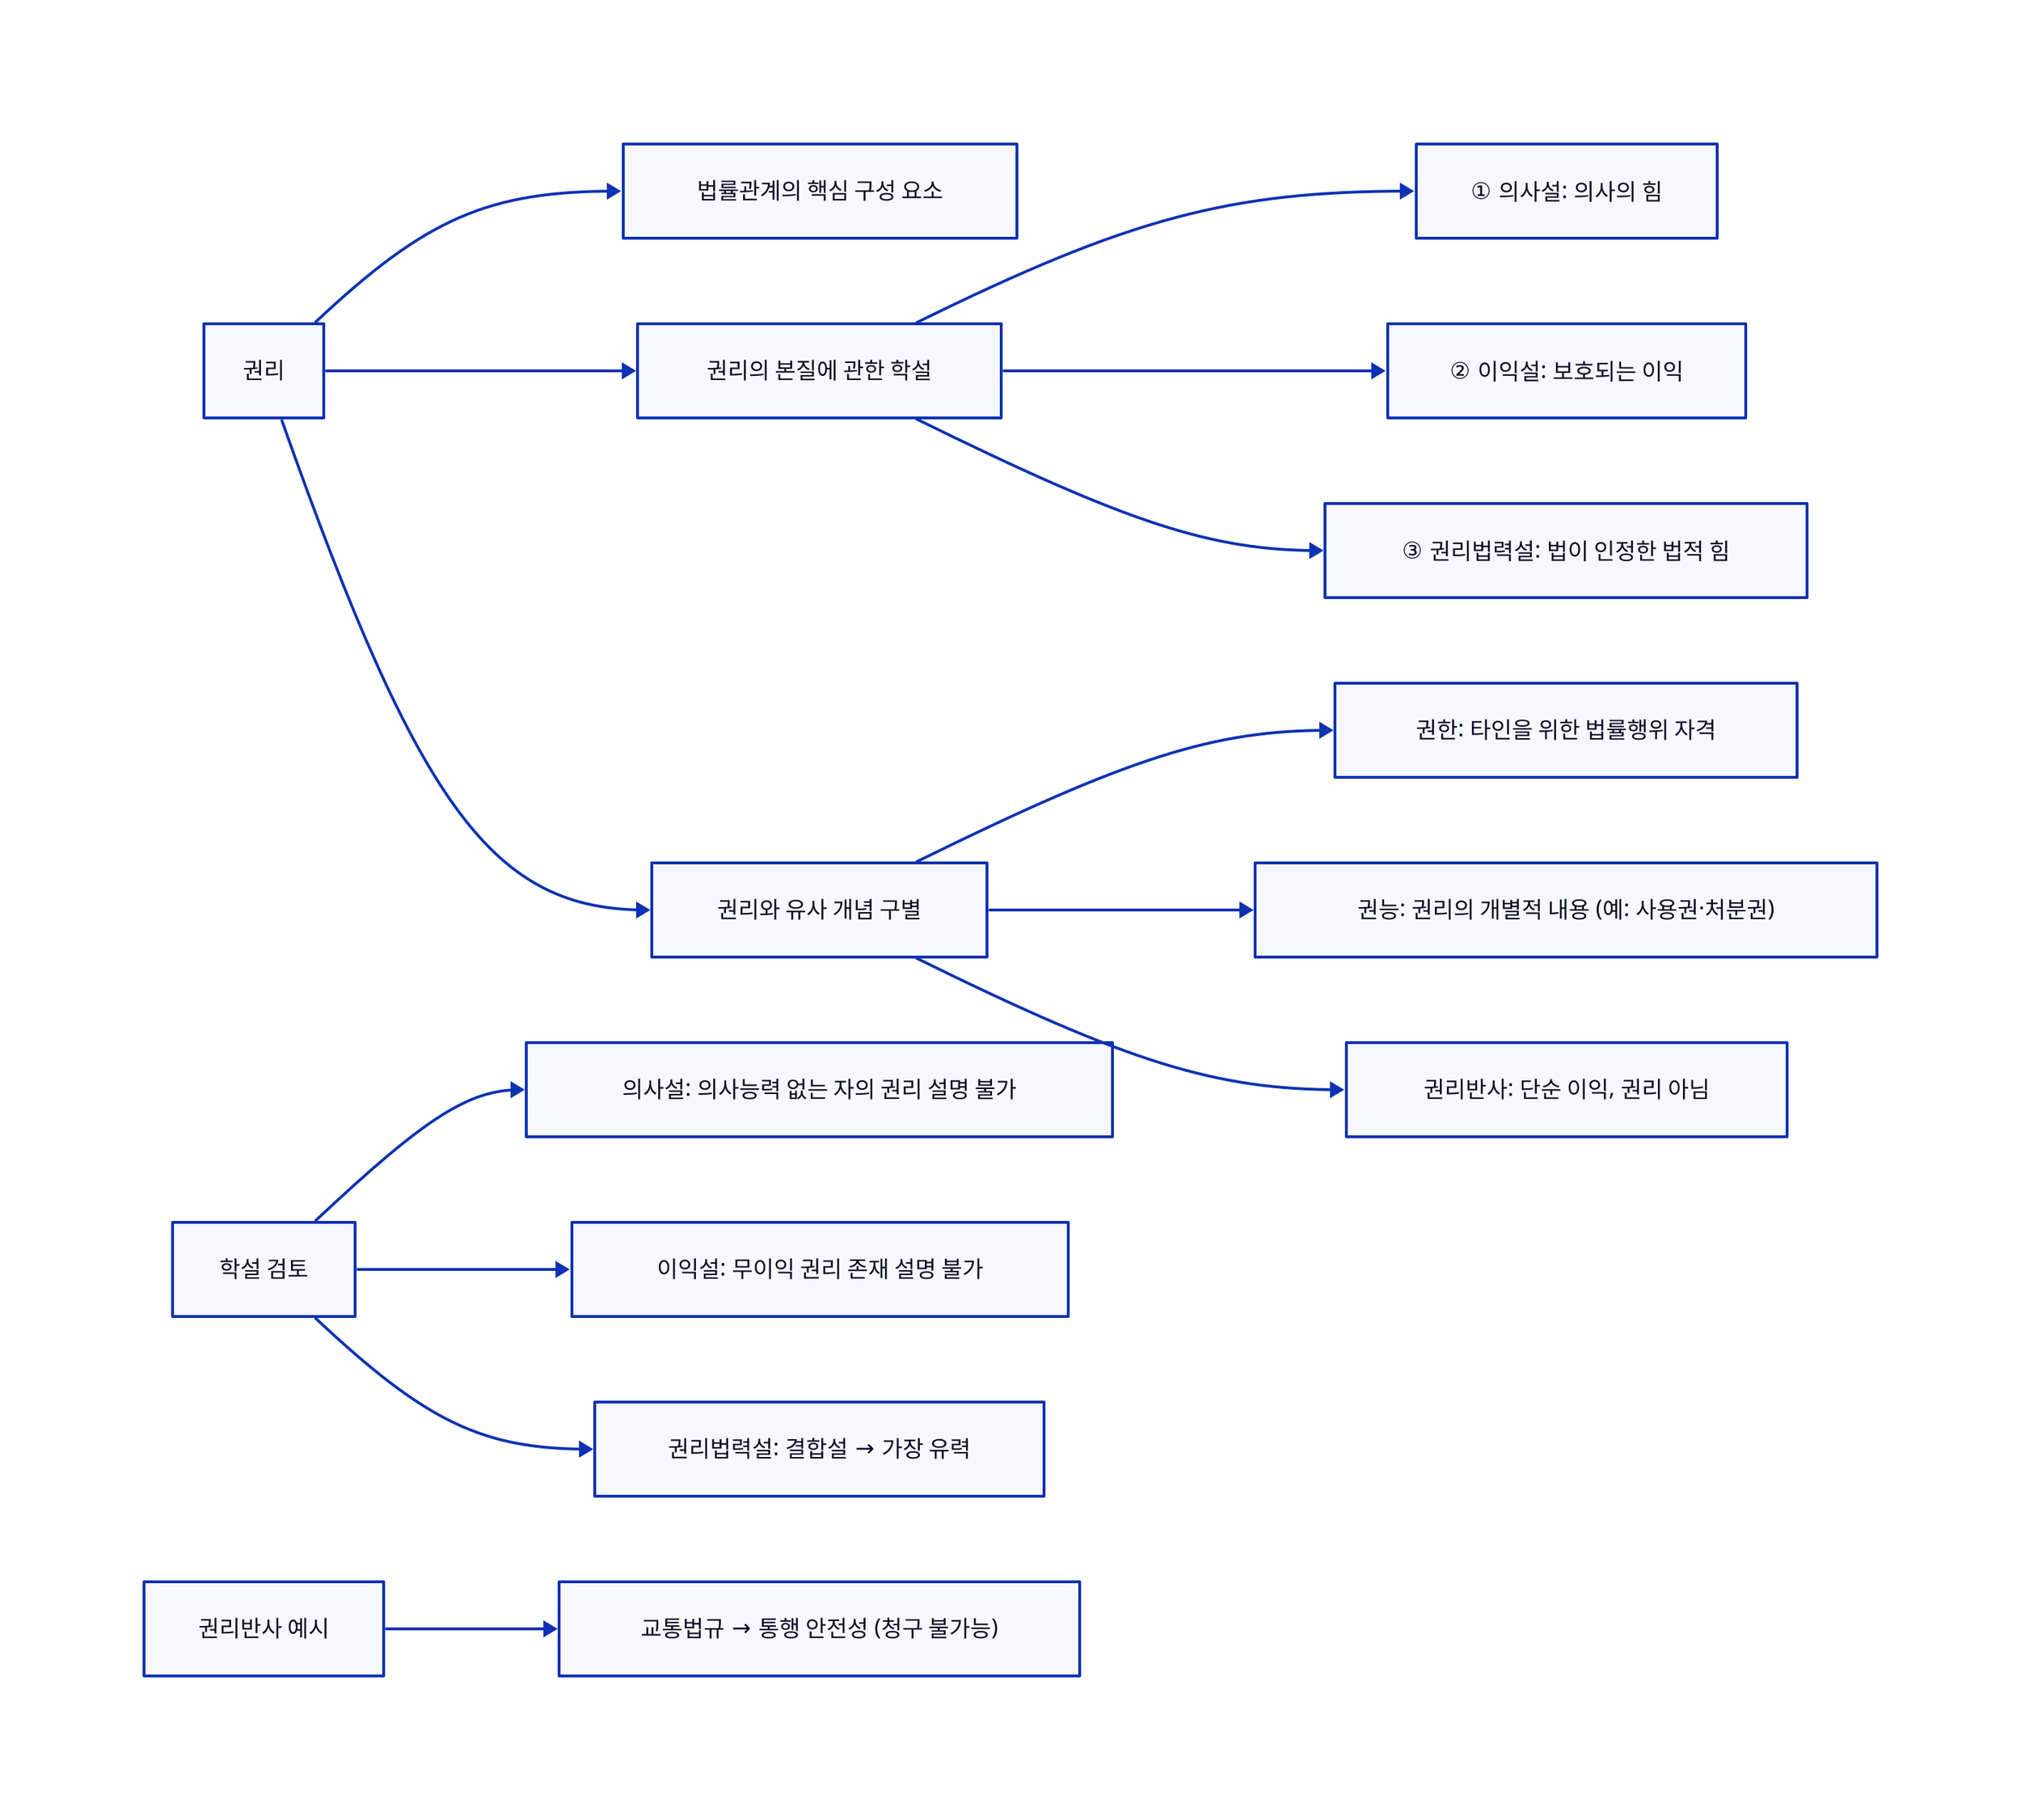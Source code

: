 # [22] 權利.d2

direction: right

"권리" -> "법률관계의 핵심 구성 요소"
"권리" -> "권리의 본질에 관한 학설"
"권리" -> "권리와 유사 개념 구별"

"권리의 본질에 관한 학설" -> "① 의사설: 의사의 힘"
"권리의 본질에 관한 학설" -> "② 이익설: 보호되는 이익"
"권리의 본질에 관한 학설" -> "③ 권리법력설: 법이 인정한 법적 힘"

"학설 검토" -> "의사설: 의사능력 없는 자의 권리 설명 불가"
"학설 검토" -> "이익설: 무이익 권리 존재 설명 불가"
"학설 검토" -> "권리법력설: 결합설 → 가장 유력"

"권리와 유사 개념 구별" -> "권한: 타인을 위한 법률행위 자격"
"권리와 유사 개념 구별" -> "권능: 권리의 개별적 내용 (예: 사용권·처분권)"
"권리와 유사 개념 구별" -> "권리반사: 단순 이익, 권리 아님"

"권리반사 예시" -> "교통법규 → 통행 안전성 (청구 불가능)"
